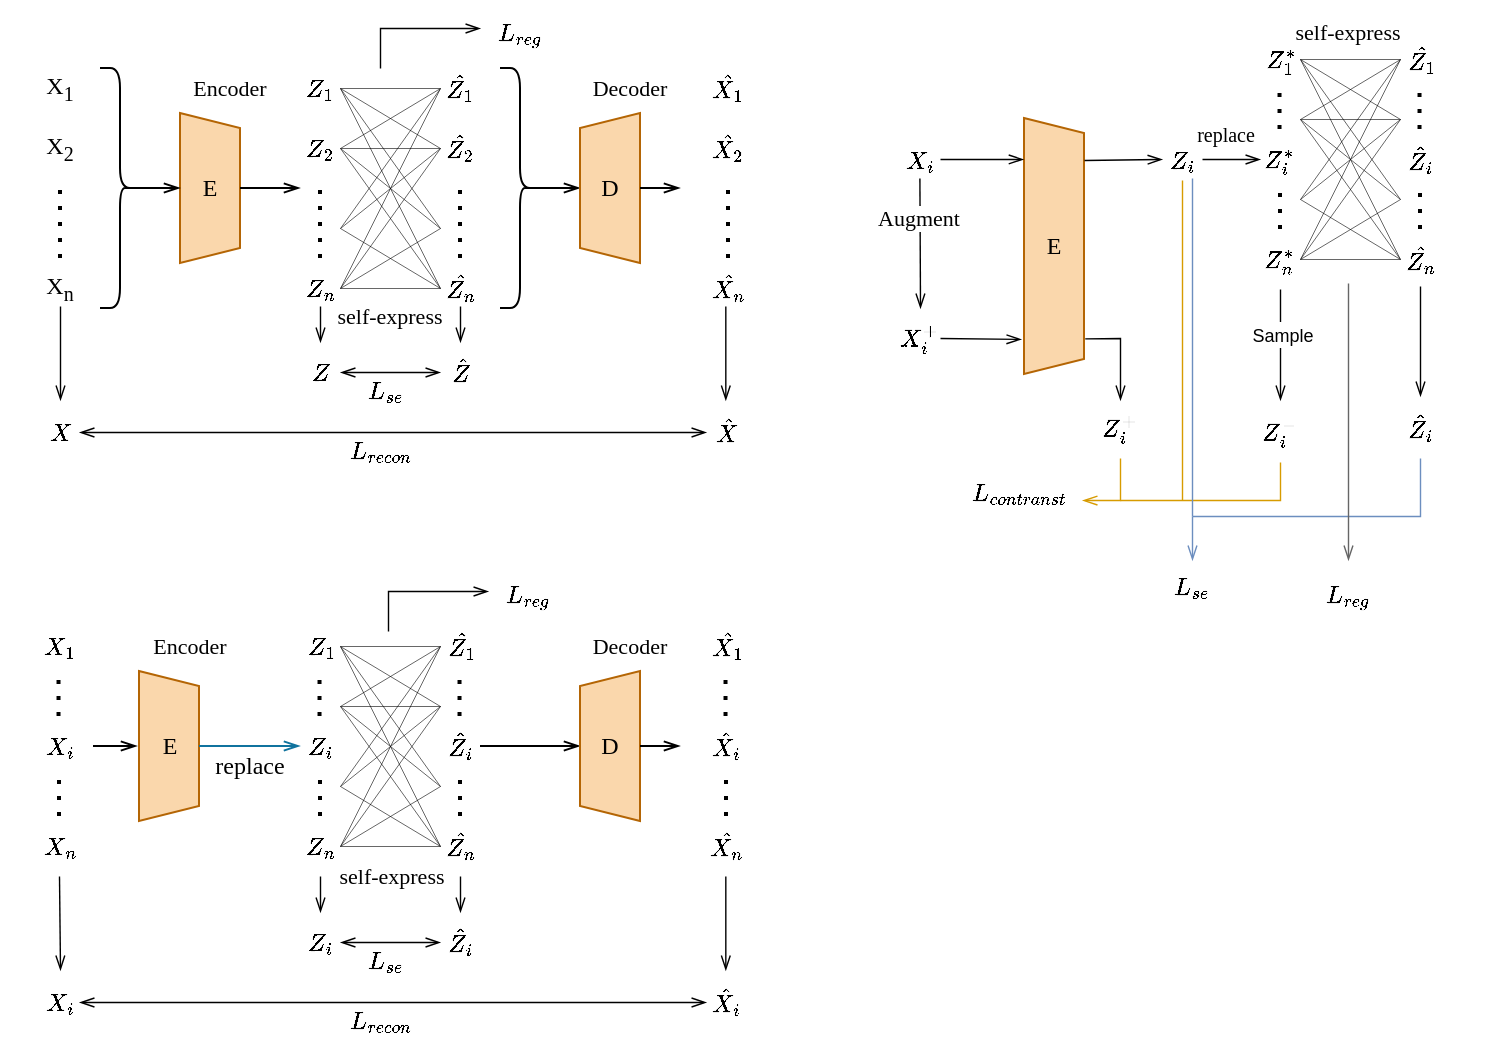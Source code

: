 <mxfile version="26.2.15">
  <diagram name="第 1 页" id="UdygwMZjY8NdEYgGrUYn">
    <mxGraphModel dx="597" dy="349" grid="1" gridSize="10" guides="1" tooltips="1" connect="1" arrows="1" fold="1" page="1" pageScale="1" pageWidth="827" pageHeight="1169" math="1" shadow="0">
      <root>
        <mxCell id="0" />
        <mxCell id="1" parent="0" />
        <mxCell id="rkHvVx3Ez6-ziAKOJTC2-20" value="E" style="shape=trapezoid;perimeter=trapezoidPerimeter;whiteSpace=wrap;html=1;fixedSize=1;direction=south;size=7.5;fillColor=#fad7ac;strokeColor=#b46504;fontFamily=Georgia;" vertex="1" parent="1">
          <mxGeometry x="120" y="86.5" width="30" height="75" as="geometry" />
        </mxCell>
        <mxCell id="rkHvVx3Ez6-ziAKOJTC2-22" value="" style="group;fontFamily=Georgia;" vertex="1" connectable="0" parent="1">
          <mxGeometry x="30" y="59" width="70" height="130" as="geometry" />
        </mxCell>
        <mxCell id="rkHvVx3Ez6-ziAKOJTC2-13" value="X&lt;sub&gt;1&lt;/sub&gt;" style="text;html=1;align=center;verticalAlign=middle;whiteSpace=wrap;rounded=0;fontFamily=Georgia;container=0;" vertex="1" parent="rkHvVx3Ez6-ziAKOJTC2-22">
          <mxGeometry width="60" height="30" as="geometry" />
        </mxCell>
        <mxCell id="rkHvVx3Ez6-ziAKOJTC2-14" value="X&lt;sub&gt;2&lt;/sub&gt;" style="text;html=1;align=center;verticalAlign=middle;whiteSpace=wrap;rounded=0;fontFamily=Georgia;container=0;" vertex="1" parent="rkHvVx3Ez6-ziAKOJTC2-22">
          <mxGeometry y="30" width="60" height="30" as="geometry" />
        </mxCell>
        <mxCell id="rkHvVx3Ez6-ziAKOJTC2-15" value="X&lt;sub&gt;n&lt;/sub&gt;" style="text;html=1;align=center;verticalAlign=middle;whiteSpace=wrap;rounded=0;fontFamily=Georgia;container=0;" vertex="1" parent="rkHvVx3Ez6-ziAKOJTC2-22">
          <mxGeometry y="100" width="60" height="30" as="geometry" />
        </mxCell>
        <mxCell id="rkHvVx3Ez6-ziAKOJTC2-16" value="" style="endArrow=none;dashed=1;html=1;dashPattern=1 3;strokeWidth=2;rounded=0;exitX=0.5;exitY=0;exitDx=0;exitDy=0;entryX=0.5;entryY=1;entryDx=0;entryDy=0;fontFamily=Georgia;" edge="1" parent="rkHvVx3Ez6-ziAKOJTC2-22" source="rkHvVx3Ez6-ziAKOJTC2-15" target="rkHvVx3Ez6-ziAKOJTC2-14">
          <mxGeometry width="50" height="50" relative="1" as="geometry">
            <mxPoint x="100" y="100" as="sourcePoint" />
            <mxPoint x="150" y="50" as="targetPoint" />
          </mxGeometry>
        </mxCell>
        <mxCell id="rkHvVx3Ez6-ziAKOJTC2-17" value="" style="shape=curlyBracket;whiteSpace=wrap;html=1;rounded=1;flipH=1;labelPosition=right;verticalLabelPosition=middle;align=left;verticalAlign=middle;container=0;fontFamily=Georgia;" vertex="1" parent="rkHvVx3Ez6-ziAKOJTC2-22">
          <mxGeometry x="50" y="5" width="20" height="120" as="geometry" />
        </mxCell>
        <mxCell id="rkHvVx3Ez6-ziAKOJTC2-23" value="" style="endArrow=openThin;html=1;rounded=0;strokeWidth=1;endFill=0;exitX=0.1;exitY=0.5;exitDx=0;exitDy=0;exitPerimeter=0;entryX=0.5;entryY=1;entryDx=0;entryDy=0;fontFamily=Georgia;" edge="1" parent="1" source="rkHvVx3Ez6-ziAKOJTC2-17" target="rkHvVx3Ez6-ziAKOJTC2-20">
          <mxGeometry width="50" height="50" relative="1" as="geometry">
            <mxPoint x="200" y="234" as="sourcePoint" />
            <mxPoint x="250" y="184" as="targetPoint" />
          </mxGeometry>
        </mxCell>
        <mxCell id="rkHvVx3Ez6-ziAKOJTC2-24" value="" style="endArrow=openThin;html=1;rounded=0;strokeWidth=1;endFill=0;exitX=0.5;exitY=0;exitDx=0;exitDy=0;fontFamily=Georgia;" edge="1" parent="1" source="rkHvVx3Ez6-ziAKOJTC2-20">
          <mxGeometry width="50" height="50" relative="1" as="geometry">
            <mxPoint x="161" y="134" as="sourcePoint" />
            <mxPoint x="180" y="124" as="targetPoint" />
          </mxGeometry>
        </mxCell>
        <mxCell id="rkHvVx3Ez6-ziAKOJTC2-58" value="" style="group;fontFamily=Georgia;" vertex="1" connectable="0" parent="1">
          <mxGeometry x="180" y="59" width="100" height="140" as="geometry" />
        </mxCell>
        <mxCell id="rkHvVx3Ez6-ziAKOJTC2-29" value="$$Z_1$$" style="text;html=1;align=center;verticalAlign=middle;whiteSpace=wrap;rounded=0;fontFamily=Georgia;container=0;" vertex="1" parent="rkHvVx3Ez6-ziAKOJTC2-58">
          <mxGeometry width="20" height="30" as="geometry" />
        </mxCell>
        <mxCell id="rkHvVx3Ez6-ziAKOJTC2-30" value="$$Z_2$$" style="text;html=1;align=center;verticalAlign=middle;whiteSpace=wrap;rounded=0;fontFamily=Georgia;container=0;" vertex="1" parent="rkHvVx3Ez6-ziAKOJTC2-58">
          <mxGeometry y="30" width="20" height="30" as="geometry" />
        </mxCell>
        <mxCell id="rkHvVx3Ez6-ziAKOJTC2-31" value="$$Z_{n}$$" style="text;html=1;align=center;verticalAlign=middle;whiteSpace=wrap;rounded=0;fontFamily=Georgia;container=0;" vertex="1" parent="rkHvVx3Ez6-ziAKOJTC2-58">
          <mxGeometry y="100" width="20" height="30" as="geometry" />
        </mxCell>
        <mxCell id="rkHvVx3Ez6-ziAKOJTC2-32" value="" style="endArrow=none;dashed=1;html=1;dashPattern=1 3;strokeWidth=2;rounded=0;exitX=0.5;exitY=0;exitDx=0;exitDy=0;entryX=0.5;entryY=1;entryDx=0;entryDy=0;fontFamily=Georgia;" edge="1" source="rkHvVx3Ez6-ziAKOJTC2-31" target="rkHvVx3Ez6-ziAKOJTC2-30" parent="rkHvVx3Ez6-ziAKOJTC2-58">
          <mxGeometry width="50" height="50" relative="1" as="geometry">
            <mxPoint x="80" y="100" as="sourcePoint" />
            <mxPoint x="130" y="50" as="targetPoint" />
          </mxGeometry>
        </mxCell>
        <mxCell id="rkHvVx3Ez6-ziAKOJTC2-33" value="$$\hat{Z_1}$$" style="text;html=1;align=center;verticalAlign=middle;whiteSpace=wrap;rounded=0;fontFamily=Georgia;container=0;" vertex="1" parent="rkHvVx3Ez6-ziAKOJTC2-58">
          <mxGeometry x="70" width="20" height="30" as="geometry" />
        </mxCell>
        <mxCell id="rkHvVx3Ez6-ziAKOJTC2-34" value="$$\hat{Z_2}$$" style="text;html=1;align=center;verticalAlign=middle;whiteSpace=wrap;rounded=0;fontFamily=Georgia;container=0;" vertex="1" parent="rkHvVx3Ez6-ziAKOJTC2-58">
          <mxGeometry x="70" y="30" width="20" height="30" as="geometry" />
        </mxCell>
        <mxCell id="rkHvVx3Ez6-ziAKOJTC2-35" value="$$\hat{Z_{n}}$$" style="text;html=1;align=center;verticalAlign=middle;whiteSpace=wrap;rounded=0;fontFamily=Georgia;container=0;" vertex="1" parent="rkHvVx3Ez6-ziAKOJTC2-58">
          <mxGeometry x="70" y="100" width="20" height="30" as="geometry" />
        </mxCell>
        <mxCell id="rkHvVx3Ez6-ziAKOJTC2-36" value="" style="endArrow=none;dashed=1;html=1;dashPattern=1 3;strokeWidth=2;rounded=0;exitX=0.5;exitY=0;exitDx=0;exitDy=0;entryX=0.5;entryY=1;entryDx=0;entryDy=0;fontFamily=Georgia;" edge="1" source="rkHvVx3Ez6-ziAKOJTC2-35" target="rkHvVx3Ez6-ziAKOJTC2-34" parent="rkHvVx3Ez6-ziAKOJTC2-58">
          <mxGeometry width="50" height="50" relative="1" as="geometry">
            <mxPoint x="150" y="100" as="sourcePoint" />
            <mxPoint x="200" y="50" as="targetPoint" />
          </mxGeometry>
        </mxCell>
        <mxCell id="rkHvVx3Ez6-ziAKOJTC2-39" value="" style="endArrow=none;html=1;rounded=0;strokeWidth=0.3;endFill=0;startFill=0;exitX=1;exitY=0.5;exitDx=0;exitDy=0;entryX=0;entryY=0.5;entryDx=0;entryDy=0;fontFamily=Georgia;" edge="1" parent="rkHvVx3Ez6-ziAKOJTC2-58" source="rkHvVx3Ez6-ziAKOJTC2-29" target="rkHvVx3Ez6-ziAKOJTC2-35">
          <mxGeometry width="50" height="50" relative="1" as="geometry">
            <mxPoint x="-170.0" y="185" as="sourcePoint" />
            <mxPoint x="-120.04" y="285" as="targetPoint" />
          </mxGeometry>
        </mxCell>
        <mxCell id="rkHvVx3Ez6-ziAKOJTC2-42" value="" style="endArrow=none;html=1;rounded=0;strokeWidth=0.3;endFill=0;startFill=0;exitX=1;exitY=0.5;exitDx=0;exitDy=0;entryX=0;entryY=0.5;entryDx=0;entryDy=0;fontFamily=Georgia;" edge="1" parent="rkHvVx3Ez6-ziAKOJTC2-58" source="rkHvVx3Ez6-ziAKOJTC2-30" target="rkHvVx3Ez6-ziAKOJTC2-35">
          <mxGeometry width="50" height="50" relative="1" as="geometry">
            <mxPoint x="30" y="25" as="sourcePoint" />
            <mxPoint x="80" y="125" as="targetPoint" />
          </mxGeometry>
        </mxCell>
        <mxCell id="rkHvVx3Ez6-ziAKOJTC2-43" value="" style="endArrow=none;html=1;rounded=0;strokeWidth=0.3;endFill=0;startFill=0;entryX=0;entryY=0.5;entryDx=0;entryDy=0;fontFamily=Georgia;" edge="1" parent="rkHvVx3Ez6-ziAKOJTC2-58" target="rkHvVx3Ez6-ziAKOJTC2-35">
          <mxGeometry width="50" height="50" relative="1" as="geometry">
            <mxPoint x="20" y="85" as="sourcePoint" />
            <mxPoint x="80" y="125" as="targetPoint" />
          </mxGeometry>
        </mxCell>
        <mxCell id="rkHvVx3Ez6-ziAKOJTC2-44" value="" style="endArrow=none;html=1;rounded=0;strokeWidth=0.3;endFill=0;startFill=0;entryX=0;entryY=0.5;entryDx=0;entryDy=0;exitX=1;exitY=0.5;exitDx=0;exitDy=0;fontFamily=Georgia;" edge="1" parent="rkHvVx3Ez6-ziAKOJTC2-58" source="rkHvVx3Ez6-ziAKOJTC2-31" target="rkHvVx3Ez6-ziAKOJTC2-35">
          <mxGeometry width="50" height="50" relative="1" as="geometry">
            <mxPoint x="30" y="95" as="sourcePoint" />
            <mxPoint x="80" y="125" as="targetPoint" />
          </mxGeometry>
        </mxCell>
        <mxCell id="rkHvVx3Ez6-ziAKOJTC2-45" value="" style="endArrow=none;html=1;rounded=0;strokeWidth=0.3;endFill=0;startFill=0;exitX=1;exitY=0.5;exitDx=0;exitDy=0;entryX=0;entryY=0.5;entryDx=0;entryDy=0;fontFamily=Georgia;" edge="1" parent="rkHvVx3Ez6-ziAKOJTC2-58" source="rkHvVx3Ez6-ziAKOJTC2-29" target="rkHvVx3Ez6-ziAKOJTC2-33">
          <mxGeometry width="50" height="50" relative="1" as="geometry">
            <mxPoint x="30" y="25" as="sourcePoint" />
            <mxPoint x="80" y="125" as="targetPoint" />
          </mxGeometry>
        </mxCell>
        <mxCell id="rkHvVx3Ez6-ziAKOJTC2-46" value="" style="endArrow=none;html=1;rounded=0;strokeWidth=0.3;endFill=0;startFill=0;exitX=1;exitY=0.5;exitDx=0;exitDy=0;entryX=0;entryY=0.5;entryDx=0;entryDy=0;fontFamily=Georgia;" edge="1" parent="rkHvVx3Ez6-ziAKOJTC2-58" source="rkHvVx3Ez6-ziAKOJTC2-30" target="rkHvVx3Ez6-ziAKOJTC2-33">
          <mxGeometry width="50" height="50" relative="1" as="geometry">
            <mxPoint x="30" y="25" as="sourcePoint" />
            <mxPoint x="80" y="25" as="targetPoint" />
          </mxGeometry>
        </mxCell>
        <mxCell id="rkHvVx3Ez6-ziAKOJTC2-47" value="" style="endArrow=none;html=1;rounded=0;strokeWidth=0.3;endFill=0;startFill=0;entryX=0;entryY=0.5;entryDx=0;entryDy=0;fontFamily=Georgia;" edge="1" parent="rkHvVx3Ez6-ziAKOJTC2-58" target="rkHvVx3Ez6-ziAKOJTC2-33">
          <mxGeometry width="50" height="50" relative="1" as="geometry">
            <mxPoint x="20" y="85" as="sourcePoint" />
            <mxPoint x="80" y="25" as="targetPoint" />
          </mxGeometry>
        </mxCell>
        <mxCell id="rkHvVx3Ez6-ziAKOJTC2-48" value="" style="endArrow=none;html=1;rounded=0;strokeWidth=0.3;endFill=0;startFill=0;entryX=0;entryY=0.5;entryDx=0;entryDy=0;exitX=1;exitY=0.5;exitDx=0;exitDy=0;fontFamily=Georgia;" edge="1" parent="rkHvVx3Ez6-ziAKOJTC2-58" source="rkHvVx3Ez6-ziAKOJTC2-31" target="rkHvVx3Ez6-ziAKOJTC2-33">
          <mxGeometry width="50" height="50" relative="1" as="geometry">
            <mxPoint x="30" y="95" as="sourcePoint" />
            <mxPoint x="80" y="25" as="targetPoint" />
          </mxGeometry>
        </mxCell>
        <mxCell id="rkHvVx3Ez6-ziAKOJTC2-49" value="" style="endArrow=none;html=1;rounded=0;strokeWidth=0.3;endFill=0;startFill=0;entryX=0;entryY=0.5;entryDx=0;entryDy=0;exitX=1;exitY=0.5;exitDx=0;exitDy=0;fontFamily=Georgia;" edge="1" parent="rkHvVx3Ez6-ziAKOJTC2-58" source="rkHvVx3Ez6-ziAKOJTC2-30" target="rkHvVx3Ez6-ziAKOJTC2-34">
          <mxGeometry width="50" height="50" relative="1" as="geometry">
            <mxPoint x="30" y="125" as="sourcePoint" />
            <mxPoint x="80" y="25" as="targetPoint" />
          </mxGeometry>
        </mxCell>
        <mxCell id="rkHvVx3Ez6-ziAKOJTC2-50" value="" style="endArrow=none;html=1;rounded=0;strokeWidth=0.3;endFill=0;startFill=0;exitX=1;exitY=0.5;exitDx=0;exitDy=0;fontFamily=Georgia;" edge="1" parent="rkHvVx3Ez6-ziAKOJTC2-58" source="rkHvVx3Ez6-ziAKOJTC2-30">
          <mxGeometry width="50" height="50" relative="1" as="geometry">
            <mxPoint x="30" y="125" as="sourcePoint" />
            <mxPoint x="70" y="85" as="targetPoint" />
          </mxGeometry>
        </mxCell>
        <mxCell id="rkHvVx3Ez6-ziAKOJTC2-51" value="" style="endArrow=none;html=1;rounded=0;strokeWidth=0.3;endFill=0;startFill=0;exitX=1;exitY=0.5;exitDx=0;exitDy=0;entryX=0;entryY=0.5;entryDx=0;entryDy=0;fontFamily=Georgia;" edge="1" parent="rkHvVx3Ez6-ziAKOJTC2-58" source="rkHvVx3Ez6-ziAKOJTC2-31" target="rkHvVx3Ez6-ziAKOJTC2-34">
          <mxGeometry width="50" height="50" relative="1" as="geometry">
            <mxPoint x="10" y="165" as="sourcePoint" />
            <mxPoint x="70" y="145" as="targetPoint" />
          </mxGeometry>
        </mxCell>
        <mxCell id="rkHvVx3Ez6-ziAKOJTC2-52" value="" style="endArrow=none;html=1;rounded=0;strokeWidth=0.3;endFill=0;startFill=0;exitX=1;exitY=0.5;exitDx=0;exitDy=0;fontFamily=Georgia;" edge="1" parent="rkHvVx3Ez6-ziAKOJTC2-58" source="rkHvVx3Ez6-ziAKOJTC2-31">
          <mxGeometry width="50" height="50" relative="1" as="geometry">
            <mxPoint x="30" y="125" as="sourcePoint" />
            <mxPoint x="70" y="85" as="targetPoint" />
          </mxGeometry>
        </mxCell>
        <mxCell id="rkHvVx3Ez6-ziAKOJTC2-53" value="" style="endArrow=none;html=1;rounded=0;strokeWidth=0.3;endFill=0;startFill=0;entryX=0;entryY=0.5;entryDx=0;entryDy=0;exitX=1;exitY=0.5;exitDx=0;exitDy=0;fontFamily=Georgia;" edge="1" parent="rkHvVx3Ez6-ziAKOJTC2-58" source="rkHvVx3Ez6-ziAKOJTC2-29" target="rkHvVx3Ez6-ziAKOJTC2-34">
          <mxGeometry width="50" height="50" relative="1" as="geometry">
            <mxPoint x="30" y="125" as="sourcePoint" />
            <mxPoint x="80" y="125" as="targetPoint" />
          </mxGeometry>
        </mxCell>
        <mxCell id="rkHvVx3Ez6-ziAKOJTC2-54" value="" style="endArrow=none;html=1;rounded=0;strokeWidth=0.3;endFill=0;startFill=0;entryX=0;entryY=0.5;entryDx=0;entryDy=0;fontFamily=Georgia;" edge="1" parent="rkHvVx3Ez6-ziAKOJTC2-58" target="rkHvVx3Ez6-ziAKOJTC2-34">
          <mxGeometry width="50" height="50" relative="1" as="geometry">
            <mxPoint x="20" y="85" as="sourcePoint" />
            <mxPoint x="80" y="125" as="targetPoint" />
          </mxGeometry>
        </mxCell>
        <mxCell id="rkHvVx3Ez6-ziAKOJTC2-55" value="" style="endArrow=none;html=1;rounded=0;strokeWidth=0.3;endFill=0;startFill=0;exitX=1;exitY=0.5;exitDx=0;exitDy=0;fontFamily=Georgia;" edge="1" parent="rkHvVx3Ez6-ziAKOJTC2-58" source="rkHvVx3Ez6-ziAKOJTC2-29">
          <mxGeometry width="50" height="50" relative="1" as="geometry">
            <mxPoint x="30" y="125" as="sourcePoint" />
            <mxPoint x="70" y="85" as="targetPoint" />
          </mxGeometry>
        </mxCell>
        <mxCell id="rkHvVx3Ez6-ziAKOJTC2-192" value="&lt;span style=&quot;font-size: 11px;&quot;&gt;&lt;font&gt;self-express&lt;/font&gt;&lt;/span&gt;" style="text;html=1;align=center;verticalAlign=middle;whiteSpace=wrap;rounded=0;fontFamily=Georgia;" vertex="1" parent="rkHvVx3Ez6-ziAKOJTC2-58">
          <mxGeometry x="5" y="121" width="80" height="15" as="geometry" />
        </mxCell>
        <mxCell id="rkHvVx3Ez6-ziAKOJTC2-59" value="" style="shape=curlyBracket;whiteSpace=wrap;html=1;rounded=1;flipH=1;labelPosition=right;verticalLabelPosition=middle;align=left;verticalAlign=middle;container=0;fontFamily=Georgia;" vertex="1" parent="1">
          <mxGeometry x="280" y="64" width="20" height="120" as="geometry" />
        </mxCell>
        <mxCell id="rkHvVx3Ez6-ziAKOJTC2-60" value="" style="endArrow=openThin;html=1;rounded=0;strokeWidth=1;endFill=0;exitX=0.1;exitY=0.5;exitDx=0;exitDy=0;exitPerimeter=0;entryX=0.5;entryY=1;entryDx=0;entryDy=0;fontFamily=Georgia;" edge="1" source="rkHvVx3Ez6-ziAKOJTC2-59" parent="1">
          <mxGeometry width="50" height="50" relative="1" as="geometry">
            <mxPoint x="400" y="234" as="sourcePoint" />
            <mxPoint x="320" y="124" as="targetPoint" />
          </mxGeometry>
        </mxCell>
        <mxCell id="rkHvVx3Ez6-ziAKOJTC2-61" value="D" style="shape=trapezoid;perimeter=trapezoidPerimeter;whiteSpace=wrap;html=1;fixedSize=1;direction=north;size=7.5;fillColor=#fad7ac;strokeColor=#b46504;fontFamily=Georgia;" vertex="1" parent="1">
          <mxGeometry x="320" y="86.5" width="30" height="75" as="geometry" />
        </mxCell>
        <mxCell id="rkHvVx3Ez6-ziAKOJTC2-62" value="" style="endArrow=openThin;html=1;rounded=0;strokeWidth=1;endFill=0;exitX=0.5;exitY=1;exitDx=0;exitDy=0;fontFamily=Georgia;" edge="1" parent="1" source="rkHvVx3Ez6-ziAKOJTC2-61">
          <mxGeometry width="50" height="50" relative="1" as="geometry">
            <mxPoint x="308" y="134" as="sourcePoint" />
            <mxPoint x="370" y="124" as="targetPoint" />
          </mxGeometry>
        </mxCell>
        <mxCell id="rkHvVx3Ez6-ziAKOJTC2-63" value="$$\hat{X_1}$$" style="text;html=1;align=center;verticalAlign=middle;whiteSpace=wrap;rounded=0;fontFamily=Georgia;container=0;" vertex="1" parent="1">
          <mxGeometry x="364" y="59" width="60" height="30" as="geometry" />
        </mxCell>
        <mxCell id="rkHvVx3Ez6-ziAKOJTC2-64" value="$$\hat{X_2}$$" style="text;html=1;align=center;verticalAlign=middle;whiteSpace=wrap;rounded=0;fontFamily=Georgia;container=0;" vertex="1" parent="1">
          <mxGeometry x="364" y="89" width="60" height="30" as="geometry" />
        </mxCell>
        <mxCell id="rkHvVx3Ez6-ziAKOJTC2-65" value="$$\hat{X_n}$$" style="text;html=1;align=center;verticalAlign=middle;whiteSpace=wrap;rounded=0;fontFamily=Georgia;container=0;" vertex="1" parent="1">
          <mxGeometry x="364" y="159" width="60" height="30" as="geometry" />
        </mxCell>
        <mxCell id="rkHvVx3Ez6-ziAKOJTC2-66" value="" style="endArrow=none;dashed=1;html=1;dashPattern=1 3;strokeWidth=2;rounded=0;exitX=0.5;exitY=0;exitDx=0;exitDy=0;entryX=0.5;entryY=1;entryDx=0;entryDy=0;fontFamily=Georgia;" edge="1" source="rkHvVx3Ez6-ziAKOJTC2-65" target="rkHvVx3Ez6-ziAKOJTC2-64" parent="1">
          <mxGeometry width="50" height="50" relative="1" as="geometry">
            <mxPoint x="464" y="159" as="sourcePoint" />
            <mxPoint x="514" y="109" as="targetPoint" />
          </mxGeometry>
        </mxCell>
        <mxCell id="rkHvVx3Ez6-ziAKOJTC2-71" value="&lt;font style=&quot;font-size: 11px;&quot;&gt;Encoder&lt;/font&gt;" style="text;html=1;align=center;verticalAlign=middle;whiteSpace=wrap;rounded=0;fontFamily=Georgia;" vertex="1" parent="1">
          <mxGeometry x="120" y="66.5" width="50" height="15" as="geometry" />
        </mxCell>
        <mxCell id="rkHvVx3Ez6-ziAKOJTC2-72" value="&lt;font style=&quot;font-size: 11px;&quot;&gt;Decoder&lt;/font&gt;" style="text;html=1;align=center;verticalAlign=middle;whiteSpace=wrap;rounded=0;fontFamily=Georgia;" vertex="1" parent="1">
          <mxGeometry x="320" y="66.5" width="50" height="15" as="geometry" />
        </mxCell>
        <mxCell id="rkHvVx3Ez6-ziAKOJTC2-74" value="E" style="shape=trapezoid;perimeter=trapezoidPerimeter;whiteSpace=wrap;html=1;fixedSize=1;direction=south;size=7.5;fillColor=#fad7ac;strokeColor=#b46504;fontFamily=Georgia;" vertex="1" parent="1">
          <mxGeometry x="99.5" y="365.5" width="30" height="75" as="geometry" />
        </mxCell>
        <mxCell id="rkHvVx3Ez6-ziAKOJTC2-81" value="" style="endArrow=openThin;html=1;rounded=0;strokeWidth=1;endFill=0;exitX=0.1;exitY=0.5;exitDx=0;exitDy=0;exitPerimeter=0;entryX=0.5;entryY=1;entryDx=0;entryDy=0;fontFamily=Georgia;" edge="1" parent="1">
          <mxGeometry width="50" height="50" relative="1" as="geometry">
            <mxPoint x="76.5" y="403" as="sourcePoint" />
            <mxPoint x="98.5" y="403" as="targetPoint" />
          </mxGeometry>
        </mxCell>
        <mxCell id="rkHvVx3Ez6-ziAKOJTC2-82" value="" style="endArrow=openThin;html=1;rounded=0;strokeWidth=1;endFill=0;exitX=0.5;exitY=0;exitDx=0;exitDy=0;entryX=0;entryY=0.5;entryDx=0;entryDy=0;fillColor=#b1ddf0;strokeColor=#10739e;fontFamily=Georgia;" edge="1" source="rkHvVx3Ez6-ziAKOJTC2-74" parent="1" target="rkHvVx3Ez6-ziAKOJTC2-128">
          <mxGeometry width="50" height="50" relative="1" as="geometry">
            <mxPoint x="140.5" y="413" as="sourcePoint" />
            <mxPoint x="159.5" y="403" as="targetPoint" />
          </mxGeometry>
        </mxCell>
        <mxCell id="rkHvVx3Ez6-ziAKOJTC2-83" value="" style="group;fontFamily=Georgia;" vertex="1" connectable="0" parent="1">
          <mxGeometry x="180" y="338" width="100" height="130" as="geometry" />
        </mxCell>
        <mxCell id="rkHvVx3Ez6-ziAKOJTC2-92" value="" style="endArrow=none;html=1;rounded=0;strokeWidth=0.3;endFill=0;startFill=0;exitX=1;exitY=0.5;exitDx=0;exitDy=0;entryX=0;entryY=0.5;entryDx=0;entryDy=0;fontFamily=Georgia;" edge="1" parent="rkHvVx3Ez6-ziAKOJTC2-83">
          <mxGeometry width="50" height="50" relative="1" as="geometry">
            <mxPoint x="20" y="15" as="sourcePoint" />
            <mxPoint x="70" y="115" as="targetPoint" />
          </mxGeometry>
        </mxCell>
        <mxCell id="rkHvVx3Ez6-ziAKOJTC2-93" value="" style="endArrow=none;html=1;rounded=0;strokeWidth=0.3;endFill=0;startFill=0;exitX=1;exitY=0.5;exitDx=0;exitDy=0;entryX=0;entryY=0.5;entryDx=0;entryDy=0;fontFamily=Georgia;" edge="1" parent="rkHvVx3Ez6-ziAKOJTC2-83">
          <mxGeometry width="50" height="50" relative="1" as="geometry">
            <mxPoint x="20" y="45" as="sourcePoint" />
            <mxPoint x="70" y="115" as="targetPoint" />
          </mxGeometry>
        </mxCell>
        <mxCell id="rkHvVx3Ez6-ziAKOJTC2-94" value="" style="endArrow=none;html=1;rounded=0;strokeWidth=0.3;endFill=0;startFill=0;entryX=0;entryY=0.5;entryDx=0;entryDy=0;fontFamily=Georgia;" edge="1" parent="rkHvVx3Ez6-ziAKOJTC2-83">
          <mxGeometry width="50" height="50" relative="1" as="geometry">
            <mxPoint x="20" y="85" as="sourcePoint" />
            <mxPoint x="70" y="115" as="targetPoint" />
          </mxGeometry>
        </mxCell>
        <mxCell id="rkHvVx3Ez6-ziAKOJTC2-95" value="" style="endArrow=none;html=1;rounded=0;strokeWidth=0.3;endFill=0;startFill=0;entryX=0;entryY=0.5;entryDx=0;entryDy=0;exitX=1;exitY=0.5;exitDx=0;exitDy=0;fontFamily=Georgia;" edge="1" parent="rkHvVx3Ez6-ziAKOJTC2-83">
          <mxGeometry width="50" height="50" relative="1" as="geometry">
            <mxPoint x="20" y="115" as="sourcePoint" />
            <mxPoint x="70" y="115" as="targetPoint" />
          </mxGeometry>
        </mxCell>
        <mxCell id="rkHvVx3Ez6-ziAKOJTC2-96" value="" style="endArrow=none;html=1;rounded=0;strokeWidth=0.3;endFill=0;startFill=0;exitX=1;exitY=0.5;exitDx=0;exitDy=0;entryX=0;entryY=0.5;entryDx=0;entryDy=0;fontFamily=Georgia;" edge="1" parent="rkHvVx3Ez6-ziAKOJTC2-83">
          <mxGeometry width="50" height="50" relative="1" as="geometry">
            <mxPoint x="20" y="15" as="sourcePoint" />
            <mxPoint x="70" y="15" as="targetPoint" />
          </mxGeometry>
        </mxCell>
        <mxCell id="rkHvVx3Ez6-ziAKOJTC2-97" value="" style="endArrow=none;html=1;rounded=0;strokeWidth=0.3;endFill=0;startFill=0;exitX=1;exitY=0.5;exitDx=0;exitDy=0;entryX=0;entryY=0.5;entryDx=0;entryDy=0;fontFamily=Georgia;" edge="1" parent="rkHvVx3Ez6-ziAKOJTC2-83">
          <mxGeometry width="50" height="50" relative="1" as="geometry">
            <mxPoint x="20" y="45" as="sourcePoint" />
            <mxPoint x="70" y="15" as="targetPoint" />
          </mxGeometry>
        </mxCell>
        <mxCell id="rkHvVx3Ez6-ziAKOJTC2-98" value="" style="endArrow=none;html=1;rounded=0;strokeWidth=0.3;endFill=0;startFill=0;entryX=0;entryY=0.5;entryDx=0;entryDy=0;fontFamily=Georgia;" edge="1" parent="rkHvVx3Ez6-ziAKOJTC2-83">
          <mxGeometry width="50" height="50" relative="1" as="geometry">
            <mxPoint x="20" y="85" as="sourcePoint" />
            <mxPoint x="70" y="15" as="targetPoint" />
          </mxGeometry>
        </mxCell>
        <mxCell id="rkHvVx3Ez6-ziAKOJTC2-99" value="" style="endArrow=none;html=1;rounded=0;strokeWidth=0.3;endFill=0;startFill=0;entryX=0;entryY=0.5;entryDx=0;entryDy=0;exitX=1;exitY=0.5;exitDx=0;exitDy=0;fontFamily=Georgia;" edge="1" parent="rkHvVx3Ez6-ziAKOJTC2-83">
          <mxGeometry width="50" height="50" relative="1" as="geometry">
            <mxPoint x="20" y="115" as="sourcePoint" />
            <mxPoint x="70" y="15" as="targetPoint" />
          </mxGeometry>
        </mxCell>
        <mxCell id="rkHvVx3Ez6-ziAKOJTC2-100" value="" style="endArrow=none;html=1;rounded=0;strokeWidth=0.3;endFill=0;startFill=0;entryX=0;entryY=0.5;entryDx=0;entryDy=0;exitX=1;exitY=0.5;exitDx=0;exitDy=0;fontFamily=Georgia;" edge="1" parent="rkHvVx3Ez6-ziAKOJTC2-83">
          <mxGeometry width="50" height="50" relative="1" as="geometry">
            <mxPoint x="20" y="45" as="sourcePoint" />
            <mxPoint x="70" y="45" as="targetPoint" />
          </mxGeometry>
        </mxCell>
        <mxCell id="rkHvVx3Ez6-ziAKOJTC2-101" value="" style="endArrow=none;html=1;rounded=0;strokeWidth=0.3;endFill=0;startFill=0;exitX=1;exitY=0.5;exitDx=0;exitDy=0;fontFamily=Georgia;" edge="1" parent="rkHvVx3Ez6-ziAKOJTC2-83">
          <mxGeometry width="50" height="50" relative="1" as="geometry">
            <mxPoint x="20" y="45" as="sourcePoint" />
            <mxPoint x="70" y="85" as="targetPoint" />
          </mxGeometry>
        </mxCell>
        <mxCell id="rkHvVx3Ez6-ziAKOJTC2-102" value="" style="endArrow=none;html=1;rounded=0;strokeWidth=0.3;endFill=0;startFill=0;exitX=1;exitY=0.5;exitDx=0;exitDy=0;entryX=0;entryY=0.5;entryDx=0;entryDy=0;fontFamily=Georgia;" edge="1" parent="rkHvVx3Ez6-ziAKOJTC2-83">
          <mxGeometry width="50" height="50" relative="1" as="geometry">
            <mxPoint x="20" y="115" as="sourcePoint" />
            <mxPoint x="70" y="45" as="targetPoint" />
          </mxGeometry>
        </mxCell>
        <mxCell id="rkHvVx3Ez6-ziAKOJTC2-103" value="" style="endArrow=none;html=1;rounded=0;strokeWidth=0.3;endFill=0;startFill=0;exitX=1;exitY=0.5;exitDx=0;exitDy=0;fontFamily=Georgia;" edge="1" parent="rkHvVx3Ez6-ziAKOJTC2-83">
          <mxGeometry width="50" height="50" relative="1" as="geometry">
            <mxPoint x="20" y="115" as="sourcePoint" />
            <mxPoint x="70" y="85" as="targetPoint" />
          </mxGeometry>
        </mxCell>
        <mxCell id="rkHvVx3Ez6-ziAKOJTC2-104" value="" style="endArrow=none;html=1;rounded=0;strokeWidth=0.3;endFill=0;startFill=0;entryX=0;entryY=0.5;entryDx=0;entryDy=0;exitX=1;exitY=0.5;exitDx=0;exitDy=0;fontFamily=Georgia;" edge="1" parent="rkHvVx3Ez6-ziAKOJTC2-83">
          <mxGeometry width="50" height="50" relative="1" as="geometry">
            <mxPoint x="20" y="15" as="sourcePoint" />
            <mxPoint x="70" y="45" as="targetPoint" />
          </mxGeometry>
        </mxCell>
        <mxCell id="rkHvVx3Ez6-ziAKOJTC2-105" value="" style="endArrow=none;html=1;rounded=0;strokeWidth=0.3;endFill=0;startFill=0;entryX=0;entryY=0.5;entryDx=0;entryDy=0;fontFamily=Georgia;" edge="1" parent="rkHvVx3Ez6-ziAKOJTC2-83">
          <mxGeometry width="50" height="50" relative="1" as="geometry">
            <mxPoint x="20" y="85" as="sourcePoint" />
            <mxPoint x="70" y="45" as="targetPoint" />
          </mxGeometry>
        </mxCell>
        <mxCell id="rkHvVx3Ez6-ziAKOJTC2-106" value="" style="endArrow=none;html=1;rounded=0;strokeWidth=0.3;endFill=0;startFill=0;exitX=1;exitY=0.5;exitDx=0;exitDy=0;fontFamily=Georgia;" edge="1" parent="rkHvVx3Ez6-ziAKOJTC2-83">
          <mxGeometry width="50" height="50" relative="1" as="geometry">
            <mxPoint x="20" y="15" as="sourcePoint" />
            <mxPoint x="70" y="85" as="targetPoint" />
          </mxGeometry>
        </mxCell>
        <mxCell id="rkHvVx3Ez6-ziAKOJTC2-125" value="$$Z_1$$" style="text;html=1;align=center;verticalAlign=middle;whiteSpace=wrap;rounded=0;fontFamily=Georgia;container=0;" vertex="1" parent="rkHvVx3Ez6-ziAKOJTC2-83">
          <mxGeometry x="3.75" width="12.5" height="30" as="geometry" />
        </mxCell>
        <mxCell id="rkHvVx3Ez6-ziAKOJTC2-126" value="$$Z_n$$" style="text;html=1;align=center;verticalAlign=middle;whiteSpace=wrap;rounded=0;fontFamily=Georgia;container=0;" vertex="1" parent="rkHvVx3Ez6-ziAKOJTC2-83">
          <mxGeometry y="100" width="20" height="30" as="geometry" />
        </mxCell>
        <mxCell id="rkHvVx3Ez6-ziAKOJTC2-127" value="" style="endArrow=none;dashed=1;html=1;dashPattern=1 3;strokeWidth=2;rounded=0;exitX=0.5;exitY=0;exitDx=0;exitDy=0;fontFamily=Georgia;" edge="1" source="rkHvVx3Ez6-ziAKOJTC2-126" parent="rkHvVx3Ez6-ziAKOJTC2-83">
          <mxGeometry width="50" height="50" relative="1" as="geometry">
            <mxPoint x="80" y="100" as="sourcePoint" />
            <mxPoint x="10" y="80" as="targetPoint" />
          </mxGeometry>
        </mxCell>
        <mxCell id="rkHvVx3Ez6-ziAKOJTC2-128" value="$$Z_i$$" style="text;html=1;align=center;verticalAlign=middle;whiteSpace=wrap;rounded=0;fontFamily=Georgia;container=0;" vertex="1" parent="rkHvVx3Ez6-ziAKOJTC2-83">
          <mxGeometry y="50" width="20" height="30" as="geometry" />
        </mxCell>
        <mxCell id="rkHvVx3Ez6-ziAKOJTC2-129" value="" style="endArrow=none;dashed=1;html=1;dashPattern=1 3;strokeWidth=2;rounded=0;exitX=0.5;exitY=0;exitDx=0;exitDy=0;fontFamily=Georgia;" edge="1" parent="rkHvVx3Ez6-ziAKOJTC2-83">
          <mxGeometry width="50" height="50" relative="1" as="geometry">
            <mxPoint x="9.76" y="50" as="sourcePoint" />
            <mxPoint x="9.76" y="30" as="targetPoint" />
          </mxGeometry>
        </mxCell>
        <mxCell id="rkHvVx3Ez6-ziAKOJTC2-132" value="$$\hat{Z_1}$$" style="text;html=1;align=center;verticalAlign=middle;whiteSpace=wrap;rounded=0;fontFamily=Georgia;container=0;" vertex="1" parent="rkHvVx3Ez6-ziAKOJTC2-83">
          <mxGeometry x="73.75" width="12.5" height="30" as="geometry" />
        </mxCell>
        <mxCell id="rkHvVx3Ez6-ziAKOJTC2-133" value="$$\hat{Z_n}$$" style="text;html=1;align=center;verticalAlign=middle;whiteSpace=wrap;rounded=0;fontFamily=Georgia;container=0;" vertex="1" parent="rkHvVx3Ez6-ziAKOJTC2-83">
          <mxGeometry x="70" y="100" width="20" height="30" as="geometry" />
        </mxCell>
        <mxCell id="rkHvVx3Ez6-ziAKOJTC2-134" value="" style="endArrow=none;dashed=1;html=1;dashPattern=1 3;strokeWidth=2;rounded=0;exitX=0.5;exitY=0;exitDx=0;exitDy=0;fontFamily=Georgia;" edge="1" source="rkHvVx3Ez6-ziAKOJTC2-133" parent="rkHvVx3Ez6-ziAKOJTC2-83">
          <mxGeometry width="50" height="50" relative="1" as="geometry">
            <mxPoint x="150" y="100" as="sourcePoint" />
            <mxPoint x="80" y="80" as="targetPoint" />
          </mxGeometry>
        </mxCell>
        <mxCell id="rkHvVx3Ez6-ziAKOJTC2-135" value="$$\hat{Z_i}$$" style="text;html=1;align=center;verticalAlign=middle;whiteSpace=wrap;rounded=0;fontFamily=Georgia;container=0;" vertex="1" parent="rkHvVx3Ez6-ziAKOJTC2-83">
          <mxGeometry x="70" y="50" width="20" height="30" as="geometry" />
        </mxCell>
        <mxCell id="rkHvVx3Ez6-ziAKOJTC2-136" value="" style="endArrow=none;dashed=1;html=1;dashPattern=1 3;strokeWidth=2;rounded=0;exitX=0.5;exitY=0;exitDx=0;exitDy=0;fontFamily=Georgia;" edge="1" parent="rkHvVx3Ez6-ziAKOJTC2-83">
          <mxGeometry width="50" height="50" relative="1" as="geometry">
            <mxPoint x="79.76" y="50" as="sourcePoint" />
            <mxPoint x="79.76" y="30" as="targetPoint" />
          </mxGeometry>
        </mxCell>
        <mxCell id="rkHvVx3Ez6-ziAKOJTC2-108" value="" style="endArrow=openThin;html=1;rounded=0;strokeWidth=1;endFill=0;exitX=1;exitY=0.5;exitDx=0;exitDy=0;entryX=0.5;entryY=1;entryDx=0;entryDy=0;fontFamily=Georgia;" edge="1" source="rkHvVx3Ez6-ziAKOJTC2-135" parent="1">
          <mxGeometry width="50" height="50" relative="1" as="geometry">
            <mxPoint x="298.0" y="403" as="sourcePoint" />
            <mxPoint x="320" y="403" as="targetPoint" />
          </mxGeometry>
        </mxCell>
        <mxCell id="rkHvVx3Ez6-ziAKOJTC2-109" value="D" style="shape=trapezoid;perimeter=trapezoidPerimeter;whiteSpace=wrap;html=1;fixedSize=1;direction=north;size=7.5;fillColor=#fad7ac;strokeColor=#b46504;fontFamily=Georgia;" vertex="1" parent="1">
          <mxGeometry x="320" y="365.5" width="30" height="75" as="geometry" />
        </mxCell>
        <mxCell id="rkHvVx3Ez6-ziAKOJTC2-110" value="" style="endArrow=openThin;html=1;rounded=0;strokeWidth=1;endFill=0;exitX=0.5;exitY=1;exitDx=0;exitDy=0;fontFamily=Georgia;" edge="1" source="rkHvVx3Ez6-ziAKOJTC2-109" parent="1">
          <mxGeometry width="50" height="50" relative="1" as="geometry">
            <mxPoint x="308" y="413" as="sourcePoint" />
            <mxPoint x="370" y="403" as="targetPoint" />
          </mxGeometry>
        </mxCell>
        <mxCell id="rkHvVx3Ez6-ziAKOJTC2-115" value="&lt;font style=&quot;font-size: 11px;&quot;&gt;Encoder&lt;/font&gt;" style="text;html=1;align=center;verticalAlign=middle;whiteSpace=wrap;rounded=0;fontFamily=Georgia;" vertex="1" parent="1">
          <mxGeometry x="99.5" y="345.5" width="50" height="15" as="geometry" />
        </mxCell>
        <mxCell id="rkHvVx3Ez6-ziAKOJTC2-116" value="&lt;font style=&quot;font-size: 11px;&quot;&gt;Decoder&lt;/font&gt;" style="text;html=1;align=center;verticalAlign=middle;whiteSpace=wrap;rounded=0;fontFamily=Georgia;" vertex="1" parent="1">
          <mxGeometry x="320" y="345.5" width="50" height="15" as="geometry" />
        </mxCell>
        <mxCell id="rkHvVx3Ez6-ziAKOJTC2-118" value="$$X_1$$" style="text;html=1;align=center;verticalAlign=middle;whiteSpace=wrap;rounded=0;fontFamily=Georgia;container=0;" vertex="1" parent="1">
          <mxGeometry x="53.25" y="338" width="12.5" height="30" as="geometry" />
        </mxCell>
        <mxCell id="rkHvVx3Ez6-ziAKOJTC2-120" value="$$X_n$$" style="text;html=1;align=center;verticalAlign=middle;whiteSpace=wrap;rounded=0;fontFamily=Georgia;container=0;" vertex="1" parent="1">
          <mxGeometry x="49.5" y="438" width="20" height="30" as="geometry" />
        </mxCell>
        <mxCell id="rkHvVx3Ez6-ziAKOJTC2-121" value="" style="endArrow=none;dashed=1;html=1;dashPattern=1 3;strokeWidth=2;rounded=0;exitX=0.5;exitY=0;exitDx=0;exitDy=0;fontFamily=Georgia;" edge="1" source="rkHvVx3Ez6-ziAKOJTC2-120" parent="1">
          <mxGeometry width="50" height="50" relative="1" as="geometry">
            <mxPoint x="129.5" y="438" as="sourcePoint" />
            <mxPoint x="59.5" y="418" as="targetPoint" />
          </mxGeometry>
        </mxCell>
        <mxCell id="rkHvVx3Ez6-ziAKOJTC2-122" value="$$X_i$$" style="text;html=1;align=center;verticalAlign=middle;whiteSpace=wrap;rounded=0;fontFamily=Georgia;container=0;" vertex="1" parent="1">
          <mxGeometry x="49.5" y="388" width="20" height="30" as="geometry" />
        </mxCell>
        <mxCell id="rkHvVx3Ez6-ziAKOJTC2-123" value="" style="endArrow=none;dashed=1;html=1;dashPattern=1 3;strokeWidth=2;rounded=0;exitX=0.5;exitY=0;exitDx=0;exitDy=0;fontFamily=Georgia;" edge="1" parent="1">
          <mxGeometry width="50" height="50" relative="1" as="geometry">
            <mxPoint x="59.26" y="388" as="sourcePoint" />
            <mxPoint x="59.26" y="368" as="targetPoint" />
          </mxGeometry>
        </mxCell>
        <mxCell id="rkHvVx3Ez6-ziAKOJTC2-131" value="replace" style="text;html=1;align=center;verticalAlign=middle;whiteSpace=wrap;rounded=0;fontFamily=Georgia;" vertex="1" parent="1">
          <mxGeometry x="120" y="398" width="70" height="30" as="geometry" />
        </mxCell>
        <mxCell id="rkHvVx3Ez6-ziAKOJTC2-144" value="$$\hat{X_1}$$" style="text;html=1;align=center;verticalAlign=middle;whiteSpace=wrap;rounded=0;fontFamily=Georgia;container=0;" vertex="1" parent="1">
          <mxGeometry x="386.75" y="338" width="12.5" height="30" as="geometry" />
        </mxCell>
        <mxCell id="rkHvVx3Ez6-ziAKOJTC2-145" value="$$\hat{X_n}$$" style="text;html=1;align=center;verticalAlign=middle;whiteSpace=wrap;rounded=0;fontFamily=Georgia;container=0;" vertex="1" parent="1">
          <mxGeometry x="383" y="438" width="20" height="30" as="geometry" />
        </mxCell>
        <mxCell id="rkHvVx3Ez6-ziAKOJTC2-146" value="" style="endArrow=none;dashed=1;html=1;dashPattern=1 3;strokeWidth=2;rounded=0;exitX=0.5;exitY=0;exitDx=0;exitDy=0;fontFamily=Georgia;" edge="1" source="rkHvVx3Ez6-ziAKOJTC2-145" parent="1">
          <mxGeometry width="50" height="50" relative="1" as="geometry">
            <mxPoint x="463" y="438" as="sourcePoint" />
            <mxPoint x="393" y="418" as="targetPoint" />
          </mxGeometry>
        </mxCell>
        <mxCell id="rkHvVx3Ez6-ziAKOJTC2-147" value="$$\hat{X_i}$$" style="text;html=1;align=center;verticalAlign=middle;whiteSpace=wrap;rounded=0;fontFamily=Georgia;container=0;" vertex="1" parent="1">
          <mxGeometry x="383" y="388" width="20" height="30" as="geometry" />
        </mxCell>
        <mxCell id="rkHvVx3Ez6-ziAKOJTC2-148" value="" style="endArrow=none;dashed=1;html=1;dashPattern=1 3;strokeWidth=2;rounded=0;exitX=0.5;exitY=0;exitDx=0;exitDy=0;fontFamily=Georgia;" edge="1" parent="1">
          <mxGeometry width="50" height="50" relative="1" as="geometry">
            <mxPoint x="392.76" y="388" as="sourcePoint" />
            <mxPoint x="392.76" y="368" as="targetPoint" />
          </mxGeometry>
        </mxCell>
        <mxCell id="rkHvVx3Ez6-ziAKOJTC2-149" value="" style="endArrow=openThin;html=1;rounded=0;endFill=0;strokeWidth=0.7;exitX=0.5;exitY=1;exitDx=0;exitDy=0;fontFamily=Georgia;" edge="1" parent="1" source="rkHvVx3Ez6-ziAKOJTC2-126">
          <mxGeometry width="50" height="50" relative="1" as="geometry">
            <mxPoint x="140" y="566" as="sourcePoint" />
            <mxPoint x="190" y="486" as="targetPoint" />
          </mxGeometry>
        </mxCell>
        <mxCell id="rkHvVx3Ez6-ziAKOJTC2-150" value="$$Z_i$$" style="text;html=1;align=center;verticalAlign=middle;whiteSpace=wrap;rounded=0;fontFamily=Georgia;container=0;" vertex="1" parent="1">
          <mxGeometry x="180" y="486" width="20" height="30" as="geometry" />
        </mxCell>
        <mxCell id="rkHvVx3Ez6-ziAKOJTC2-151" value="" style="endArrow=openThin;html=1;rounded=0;endFill=0;strokeWidth=0.7;exitX=0.5;exitY=1;exitDx=0;exitDy=0;fontFamily=Georgia;" edge="1" parent="1">
          <mxGeometry width="50" height="50" relative="1" as="geometry">
            <mxPoint x="260" y="468" as="sourcePoint" />
            <mxPoint x="260" y="486" as="targetPoint" />
          </mxGeometry>
        </mxCell>
        <mxCell id="rkHvVx3Ez6-ziAKOJTC2-179" value="$$\hat{Z_i}$$" style="text;html=1;align=center;verticalAlign=middle;whiteSpace=wrap;rounded=0;fontFamily=Georgia;container=0;" vertex="1" parent="1">
          <mxGeometry x="250" y="486" width="20" height="30" as="geometry" />
        </mxCell>
        <mxCell id="rkHvVx3Ez6-ziAKOJTC2-180" value="" style="endArrow=openThin;startArrow=openThin;html=1;rounded=0;startFill=0;endFill=0;strokeWidth=0.7;exitX=1;exitY=0.5;exitDx=0;exitDy=0;entryX=0;entryY=0.5;entryDx=0;entryDy=0;fontFamily=Georgia;" edge="1" parent="1" source="rkHvVx3Ez6-ziAKOJTC2-150" target="rkHvVx3Ez6-ziAKOJTC2-179">
          <mxGeometry width="50" height="50" relative="1" as="geometry">
            <mxPoint x="190" y="585" as="sourcePoint" />
            <mxPoint x="240" y="535" as="targetPoint" />
          </mxGeometry>
        </mxCell>
        <mxCell id="rkHvVx3Ez6-ziAKOJTC2-181" value="$$L_{se}$$" style="text;html=1;align=center;verticalAlign=middle;whiteSpace=wrap;rounded=0;fontFamily=Georgia;" vertex="1" parent="1">
          <mxGeometry x="193" y="495" width="60" height="30" as="geometry" />
        </mxCell>
        <mxCell id="rkHvVx3Ez6-ziAKOJTC2-183" value="" style="endArrow=openThin;html=1;rounded=0;endFill=0;strokeWidth=0.7;exitX=0.5;exitY=1;exitDx=0;exitDy=0;fontFamily=Georgia;" edge="1" parent="1" source="rkHvVx3Ez6-ziAKOJTC2-120">
          <mxGeometry width="50" height="50" relative="1" as="geometry">
            <mxPoint x="162" y="478" as="sourcePoint" />
            <mxPoint x="60" y="515" as="targetPoint" />
          </mxGeometry>
        </mxCell>
        <mxCell id="rkHvVx3Ez6-ziAKOJTC2-184" value="$$X_i$$" style="text;html=1;align=center;verticalAlign=middle;whiteSpace=wrap;rounded=0;fontFamily=Georgia;container=0;" vertex="1" parent="1">
          <mxGeometry x="49.5" y="516" width="20" height="30" as="geometry" />
        </mxCell>
        <mxCell id="rkHvVx3Ez6-ziAKOJTC2-185" value="" style="endArrow=openThin;html=1;rounded=0;endFill=0;strokeWidth=0.7;exitX=0.5;exitY=1;exitDx=0;exitDy=0;fontFamily=Georgia;" edge="1" parent="1">
          <mxGeometry width="50" height="50" relative="1" as="geometry">
            <mxPoint x="392.66" y="468" as="sourcePoint" />
            <mxPoint x="392.66" y="515" as="targetPoint" />
          </mxGeometry>
        </mxCell>
        <mxCell id="rkHvVx3Ez6-ziAKOJTC2-186" value="$$\hat{X_i}$$" style="text;html=1;align=center;verticalAlign=middle;whiteSpace=wrap;rounded=0;fontFamily=Georgia;container=0;" vertex="1" parent="1">
          <mxGeometry x="383" y="516" width="20" height="30" as="geometry" />
        </mxCell>
        <mxCell id="rkHvVx3Ez6-ziAKOJTC2-187" value="" style="endArrow=openThin;startArrow=openThin;html=1;rounded=0;startFill=0;endFill=0;strokeWidth=0.7;exitX=1;exitY=0.5;exitDx=0;exitDy=0;entryX=0;entryY=0.5;entryDx=0;entryDy=0;fontFamily=Georgia;" edge="1" parent="1" source="rkHvVx3Ez6-ziAKOJTC2-184" target="rkHvVx3Ez6-ziAKOJTC2-186">
          <mxGeometry width="50" height="50" relative="1" as="geometry">
            <mxPoint x="210" y="511" as="sourcePoint" />
            <mxPoint x="260" y="511" as="targetPoint" />
          </mxGeometry>
        </mxCell>
        <mxCell id="rkHvVx3Ez6-ziAKOJTC2-188" value="$$L_{recon}$$" style="text;html=1;align=center;verticalAlign=middle;whiteSpace=wrap;rounded=0;fontFamily=Georgia;" vertex="1" parent="1">
          <mxGeometry x="190" y="525" width="60" height="30" as="geometry" />
        </mxCell>
        <mxCell id="rkHvVx3Ez6-ziAKOJTC2-189" value="" style="endArrow=openThin;html=1;rounded=0;endFill=0;strokeWidth=0.7;fontFamily=Georgia;" edge="1" parent="1">
          <mxGeometry width="50" height="50" relative="1" as="geometry">
            <mxPoint x="224" y="345.5" as="sourcePoint" />
            <mxPoint x="274" y="325.5" as="targetPoint" />
            <Array as="points">
              <mxPoint x="224" y="325.5" />
            </Array>
          </mxGeometry>
        </mxCell>
        <mxCell id="rkHvVx3Ez6-ziAKOJTC2-190" value="$$L_{reg}$$" style="text;html=1;align=center;verticalAlign=middle;whiteSpace=wrap;rounded=0;fontFamily=Georgia;" vertex="1" parent="1">
          <mxGeometry x="264" y="312" width="60" height="30" as="geometry" />
        </mxCell>
        <mxCell id="rkHvVx3Ez6-ziAKOJTC2-117" value="&lt;span style=&quot;font-size: 11px;&quot;&gt;self-express&lt;/span&gt;" style="text;html=1;align=center;verticalAlign=middle;whiteSpace=wrap;rounded=0;fontFamily=Georgia;" vertex="1" parent="1">
          <mxGeometry x="186.25" y="460" width="80" height="15" as="geometry" />
        </mxCell>
        <mxCell id="rkHvVx3Ez6-ziAKOJTC2-194" value="" style="endArrow=openThin;html=1;rounded=0;endFill=0;strokeWidth=0.7;exitX=0.5;exitY=1;exitDx=0;exitDy=0;fontFamily=Georgia;" edge="1" parent="1">
          <mxGeometry width="50" height="50" relative="1" as="geometry">
            <mxPoint x="190" y="183" as="sourcePoint" />
            <mxPoint x="190" y="201" as="targetPoint" />
          </mxGeometry>
        </mxCell>
        <mxCell id="rkHvVx3Ez6-ziAKOJTC2-195" value="$$Z$$" style="text;html=1;align=center;verticalAlign=middle;whiteSpace=wrap;rounded=0;fontFamily=Georgia;container=0;" vertex="1" parent="1">
          <mxGeometry x="180" y="201" width="20" height="30" as="geometry" />
        </mxCell>
        <mxCell id="rkHvVx3Ez6-ziAKOJTC2-196" value="" style="endArrow=openThin;html=1;rounded=0;endFill=0;strokeWidth=0.7;exitX=0.5;exitY=1;exitDx=0;exitDy=0;fontFamily=Georgia;" edge="1" parent="1">
          <mxGeometry width="50" height="50" relative="1" as="geometry">
            <mxPoint x="260" y="183" as="sourcePoint" />
            <mxPoint x="260" y="201" as="targetPoint" />
          </mxGeometry>
        </mxCell>
        <mxCell id="rkHvVx3Ez6-ziAKOJTC2-197" value="$$\hat{Z}$$" style="text;html=1;align=center;verticalAlign=middle;whiteSpace=wrap;rounded=0;fontFamily=Georgia;container=0;" vertex="1" parent="1">
          <mxGeometry x="250" y="201" width="20" height="30" as="geometry" />
        </mxCell>
        <mxCell id="rkHvVx3Ez6-ziAKOJTC2-198" value="" style="endArrow=openThin;startArrow=openThin;html=1;rounded=0;startFill=0;endFill=0;strokeWidth=0.7;exitX=1;exitY=0.5;exitDx=0;exitDy=0;entryX=0;entryY=0.5;entryDx=0;entryDy=0;fontFamily=Georgia;" edge="1" source="rkHvVx3Ez6-ziAKOJTC2-195" target="rkHvVx3Ez6-ziAKOJTC2-197" parent="1">
          <mxGeometry width="50" height="50" relative="1" as="geometry">
            <mxPoint x="190" y="300" as="sourcePoint" />
            <mxPoint x="240" y="250" as="targetPoint" />
          </mxGeometry>
        </mxCell>
        <mxCell id="rkHvVx3Ez6-ziAKOJTC2-199" value="$$L_{se}$$" style="text;html=1;align=center;verticalAlign=middle;whiteSpace=wrap;rounded=0;fontFamily=Georgia;" vertex="1" parent="1">
          <mxGeometry x="193" y="210" width="60" height="30" as="geometry" />
        </mxCell>
        <mxCell id="rkHvVx3Ez6-ziAKOJTC2-200" value="" style="endArrow=openThin;html=1;rounded=0;endFill=0;strokeWidth=0.7;exitX=0.5;exitY=1;exitDx=0;exitDy=0;fontFamily=Georgia;" edge="1" parent="1">
          <mxGeometry width="50" height="50" relative="1" as="geometry">
            <mxPoint x="60" y="183" as="sourcePoint" />
            <mxPoint x="60" y="230" as="targetPoint" />
          </mxGeometry>
        </mxCell>
        <mxCell id="rkHvVx3Ez6-ziAKOJTC2-201" value="$$X$$" style="text;html=1;align=center;verticalAlign=middle;whiteSpace=wrap;rounded=0;fontFamily=Georgia;container=0;" vertex="1" parent="1">
          <mxGeometry x="49.5" y="231" width="20" height="30" as="geometry" />
        </mxCell>
        <mxCell id="rkHvVx3Ez6-ziAKOJTC2-202" value="" style="endArrow=openThin;html=1;rounded=0;endFill=0;strokeWidth=0.7;exitX=0.5;exitY=1;exitDx=0;exitDy=0;fontFamily=Georgia;" edge="1" parent="1">
          <mxGeometry width="50" height="50" relative="1" as="geometry">
            <mxPoint x="392.66" y="183" as="sourcePoint" />
            <mxPoint x="392.66" y="230" as="targetPoint" />
          </mxGeometry>
        </mxCell>
        <mxCell id="rkHvVx3Ez6-ziAKOJTC2-203" value="$$\hat{X}$$" style="text;html=1;align=center;verticalAlign=middle;whiteSpace=wrap;rounded=0;fontFamily=Georgia;container=0;" vertex="1" parent="1">
          <mxGeometry x="383" y="231" width="20" height="30" as="geometry" />
        </mxCell>
        <mxCell id="rkHvVx3Ez6-ziAKOJTC2-204" value="" style="endArrow=openThin;startArrow=openThin;html=1;rounded=0;startFill=0;endFill=0;strokeWidth=0.7;exitX=1;exitY=0.5;exitDx=0;exitDy=0;entryX=0;entryY=0.5;entryDx=0;entryDy=0;fontFamily=Georgia;" edge="1" source="rkHvVx3Ez6-ziAKOJTC2-201" target="rkHvVx3Ez6-ziAKOJTC2-203" parent="1">
          <mxGeometry width="50" height="50" relative="1" as="geometry">
            <mxPoint x="210" y="226" as="sourcePoint" />
            <mxPoint x="260" y="226" as="targetPoint" />
          </mxGeometry>
        </mxCell>
        <mxCell id="rkHvVx3Ez6-ziAKOJTC2-205" value="$$L_{recon}$$" style="text;html=1;align=center;verticalAlign=middle;whiteSpace=wrap;rounded=0;fontFamily=Georgia;" vertex="1" parent="1">
          <mxGeometry x="190" y="240" width="60" height="30" as="geometry" />
        </mxCell>
        <mxCell id="rkHvVx3Ez6-ziAKOJTC2-206" value="" style="endArrow=openThin;html=1;rounded=0;endFill=0;strokeWidth=0.7;fontFamily=Georgia;" edge="1" parent="1">
          <mxGeometry width="50" height="50" relative="1" as="geometry">
            <mxPoint x="220" y="64" as="sourcePoint" />
            <mxPoint x="270" y="44" as="targetPoint" />
            <Array as="points">
              <mxPoint x="220" y="44" />
            </Array>
          </mxGeometry>
        </mxCell>
        <mxCell id="rkHvVx3Ez6-ziAKOJTC2-207" value="$$L_{reg}$$" style="text;html=1;align=center;verticalAlign=middle;whiteSpace=wrap;rounded=0;fontFamily=Georgia;" vertex="1" parent="1">
          <mxGeometry x="260" y="30.5" width="60" height="30" as="geometry" />
        </mxCell>
        <mxCell id="rkHvVx3Ez6-ziAKOJTC2-208" value="$$X_i$$" style="text;html=1;align=center;verticalAlign=middle;whiteSpace=wrap;rounded=0;fontFamily=Georgia;container=0;" vertex="1" parent="1">
          <mxGeometry x="480" y="100" width="20" height="19" as="geometry" />
        </mxCell>
        <mxCell id="rkHvVx3Ez6-ziAKOJTC2-209" value="$$X^+_i$$" style="text;html=1;align=center;verticalAlign=middle;whiteSpace=wrap;rounded=0;fontFamily=Georgia;container=0;" vertex="1" parent="1">
          <mxGeometry x="480" y="184" width="20" height="30" as="geometry" />
        </mxCell>
        <mxCell id="rkHvVx3Ez6-ziAKOJTC2-214" value="" style="endArrow=openThin;html=1;rounded=0;endFill=0;strokeWidth=0.7;exitX=0.5;exitY=1;exitDx=0;exitDy=0;entryX=0.5;entryY=0;entryDx=0;entryDy=0;fontFamily=Georgia;" edge="1" parent="1" target="rkHvVx3Ez6-ziAKOJTC2-209">
          <mxGeometry width="50" height="50" relative="1" as="geometry">
            <mxPoint x="489.7" y="119" as="sourcePoint" />
            <mxPoint x="489.7" y="166" as="targetPoint" />
          </mxGeometry>
        </mxCell>
        <mxCell id="rkHvVx3Ez6-ziAKOJTC2-216" value="Augment" style="edgeLabel;html=1;align=center;verticalAlign=middle;resizable=0;points=[];fontFamily=Georgia;" vertex="1" connectable="0" parent="rkHvVx3Ez6-ziAKOJTC2-214">
          <mxGeometry x="-0.395" y="-1" relative="1" as="geometry">
            <mxPoint as="offset" />
          </mxGeometry>
        </mxCell>
        <mxCell id="rkHvVx3Ez6-ziAKOJTC2-215" value="E" style="shape=trapezoid;perimeter=trapezoidPerimeter;whiteSpace=wrap;html=1;fixedSize=1;direction=south;size=7.5;fillColor=#fad7ac;strokeColor=#b46504;fontFamily=Georgia;" vertex="1" parent="1">
          <mxGeometry x="542" y="89" width="30" height="128" as="geometry" />
        </mxCell>
        <mxCell id="rkHvVx3Ez6-ziAKOJTC2-222" value="" style="endArrow=openThin;html=1;rounded=0;endFill=0;strokeWidth=0.7;exitX=1;exitY=0.5;exitDx=0;exitDy=0;entryX=0.16;entryY=1.014;entryDx=0;entryDy=0;entryPerimeter=0;fontFamily=Georgia;" edge="1" parent="1" source="rkHvVx3Ez6-ziAKOJTC2-208" target="rkHvVx3Ez6-ziAKOJTC2-215">
          <mxGeometry width="50" height="50" relative="1" as="geometry">
            <mxPoint x="352.66" y="193" as="sourcePoint" />
            <mxPoint x="352.66" y="240" as="targetPoint" />
          </mxGeometry>
        </mxCell>
        <mxCell id="rkHvVx3Ez6-ziAKOJTC2-223" value="" style="endArrow=openThin;html=1;rounded=0;endFill=0;strokeWidth=0.7;exitX=1;exitY=0.5;exitDx=0;exitDy=0;entryX=0.863;entryY=1.052;entryDx=0;entryDy=0;entryPerimeter=0;fontFamily=Georgia;" edge="1" parent="1" source="rkHvVx3Ez6-ziAKOJTC2-209" target="rkHvVx3Ez6-ziAKOJTC2-215">
          <mxGeometry width="50" height="50" relative="1" as="geometry">
            <mxPoint x="510" y="120" as="sourcePoint" />
            <mxPoint x="580" y="120" as="targetPoint" />
          </mxGeometry>
        </mxCell>
        <mxCell id="rkHvVx3Ez6-ziAKOJTC2-224" value="" style="endArrow=openThin;html=1;rounded=0;endFill=0;strokeWidth=0.7;exitX=1;exitY=0.5;exitDx=0;exitDy=0;entryX=0;entryY=0.5;entryDx=0;entryDy=0;fontFamily=Georgia;" edge="1" parent="1" target="rkHvVx3Ez6-ziAKOJTC2-320">
          <mxGeometry width="50" height="50" relative="1" as="geometry">
            <mxPoint x="572" y="110" as="sourcePoint" />
            <mxPoint x="600" y="110" as="targetPoint" />
          </mxGeometry>
        </mxCell>
        <mxCell id="rkHvVx3Ez6-ziAKOJTC2-226" value="$$Z^+_i$$" style="text;html=1;align=center;verticalAlign=middle;whiteSpace=wrap;rounded=0;fontFamily=Georgia;container=0;" vertex="1" parent="1">
          <mxGeometry x="580" y="229" width="20" height="30" as="geometry" />
        </mxCell>
        <mxCell id="rkHvVx3Ez6-ziAKOJTC2-227" value="" style="endArrow=openThin;html=1;rounded=0;endFill=0;strokeWidth=0.7;exitX=0.861;exitY=-0.012;exitDx=0;exitDy=0;exitPerimeter=0;fontFamily=Georgia;" edge="1" parent="1" source="rkHvVx3Ez6-ziAKOJTC2-215">
          <mxGeometry width="50" height="50" relative="1" as="geometry">
            <mxPoint x="600" y="199" as="sourcePoint" />
            <mxPoint x="590" y="230" as="targetPoint" />
            <Array as="points">
              <mxPoint x="590" y="199" />
            </Array>
          </mxGeometry>
        </mxCell>
        <mxCell id="rkHvVx3Ez6-ziAKOJTC2-251" value="" style="group;fontFamily=Georgia;" vertex="1" connectable="0" parent="1">
          <mxGeometry x="660" y="44.5" width="100" height="130" as="geometry" />
        </mxCell>
        <mxCell id="rkHvVx3Ez6-ziAKOJTC2-252" value="" style="endArrow=none;html=1;rounded=0;strokeWidth=0.3;endFill=0;startFill=0;exitX=1;exitY=0.5;exitDx=0;exitDy=0;entryX=0;entryY=0.5;entryDx=0;entryDy=0;fontFamily=Georgia;" edge="1" parent="rkHvVx3Ez6-ziAKOJTC2-251">
          <mxGeometry width="50" height="50" relative="1" as="geometry">
            <mxPoint x="20" y="15" as="sourcePoint" />
            <mxPoint x="70" y="115" as="targetPoint" />
          </mxGeometry>
        </mxCell>
        <mxCell id="rkHvVx3Ez6-ziAKOJTC2-253" value="" style="endArrow=none;html=1;rounded=0;strokeWidth=0.3;endFill=0;startFill=0;exitX=1;exitY=0.5;exitDx=0;exitDy=0;entryX=0;entryY=0.5;entryDx=0;entryDy=0;fontFamily=Georgia;" edge="1" parent="rkHvVx3Ez6-ziAKOJTC2-251">
          <mxGeometry width="50" height="50" relative="1" as="geometry">
            <mxPoint x="20" y="45" as="sourcePoint" />
            <mxPoint x="70" y="115" as="targetPoint" />
          </mxGeometry>
        </mxCell>
        <mxCell id="rkHvVx3Ez6-ziAKOJTC2-254" value="" style="endArrow=none;html=1;rounded=0;strokeWidth=0.3;endFill=0;startFill=0;entryX=0;entryY=0.5;entryDx=0;entryDy=0;fontFamily=Georgia;" edge="1" parent="rkHvVx3Ez6-ziAKOJTC2-251">
          <mxGeometry width="50" height="50" relative="1" as="geometry">
            <mxPoint x="20" y="85" as="sourcePoint" />
            <mxPoint x="70" y="115" as="targetPoint" />
          </mxGeometry>
        </mxCell>
        <mxCell id="rkHvVx3Ez6-ziAKOJTC2-255" value="" style="endArrow=none;html=1;rounded=0;strokeWidth=0.3;endFill=0;startFill=0;entryX=0;entryY=0.5;entryDx=0;entryDy=0;exitX=1;exitY=0.5;exitDx=0;exitDy=0;fontFamily=Georgia;" edge="1" parent="rkHvVx3Ez6-ziAKOJTC2-251">
          <mxGeometry width="50" height="50" relative="1" as="geometry">
            <mxPoint x="20" y="115" as="sourcePoint" />
            <mxPoint x="70" y="115" as="targetPoint" />
          </mxGeometry>
        </mxCell>
        <mxCell id="rkHvVx3Ez6-ziAKOJTC2-256" value="" style="endArrow=none;html=1;rounded=0;strokeWidth=0.3;endFill=0;startFill=0;exitX=1;exitY=0.5;exitDx=0;exitDy=0;entryX=0;entryY=0.5;entryDx=0;entryDy=0;fontFamily=Georgia;" edge="1" parent="rkHvVx3Ez6-ziAKOJTC2-251">
          <mxGeometry width="50" height="50" relative="1" as="geometry">
            <mxPoint x="20" y="15" as="sourcePoint" />
            <mxPoint x="70" y="15" as="targetPoint" />
          </mxGeometry>
        </mxCell>
        <mxCell id="rkHvVx3Ez6-ziAKOJTC2-257" value="" style="endArrow=none;html=1;rounded=0;strokeWidth=0.3;endFill=0;startFill=0;exitX=1;exitY=0.5;exitDx=0;exitDy=0;entryX=0;entryY=0.5;entryDx=0;entryDy=0;fontFamily=Georgia;" edge="1" parent="rkHvVx3Ez6-ziAKOJTC2-251">
          <mxGeometry width="50" height="50" relative="1" as="geometry">
            <mxPoint x="20" y="45" as="sourcePoint" />
            <mxPoint x="70" y="15" as="targetPoint" />
          </mxGeometry>
        </mxCell>
        <mxCell id="rkHvVx3Ez6-ziAKOJTC2-258" value="" style="endArrow=none;html=1;rounded=0;strokeWidth=0.3;endFill=0;startFill=0;entryX=0;entryY=0.5;entryDx=0;entryDy=0;fontFamily=Georgia;" edge="1" parent="rkHvVx3Ez6-ziAKOJTC2-251">
          <mxGeometry width="50" height="50" relative="1" as="geometry">
            <mxPoint x="20" y="85" as="sourcePoint" />
            <mxPoint x="70" y="15" as="targetPoint" />
          </mxGeometry>
        </mxCell>
        <mxCell id="rkHvVx3Ez6-ziAKOJTC2-259" value="" style="endArrow=none;html=1;rounded=0;strokeWidth=0.3;endFill=0;startFill=0;entryX=0;entryY=0.5;entryDx=0;entryDy=0;exitX=1;exitY=0.5;exitDx=0;exitDy=0;fontFamily=Georgia;" edge="1" parent="rkHvVx3Ez6-ziAKOJTC2-251">
          <mxGeometry width="50" height="50" relative="1" as="geometry">
            <mxPoint x="20" y="115" as="sourcePoint" />
            <mxPoint x="70" y="15" as="targetPoint" />
          </mxGeometry>
        </mxCell>
        <mxCell id="rkHvVx3Ez6-ziAKOJTC2-260" value="" style="endArrow=none;html=1;rounded=0;strokeWidth=0.3;endFill=0;startFill=0;entryX=0;entryY=0.5;entryDx=0;entryDy=0;exitX=1;exitY=0.5;exitDx=0;exitDy=0;fontFamily=Georgia;" edge="1" parent="rkHvVx3Ez6-ziAKOJTC2-251">
          <mxGeometry width="50" height="50" relative="1" as="geometry">
            <mxPoint x="20" y="45" as="sourcePoint" />
            <mxPoint x="70" y="45" as="targetPoint" />
          </mxGeometry>
        </mxCell>
        <mxCell id="rkHvVx3Ez6-ziAKOJTC2-261" value="" style="endArrow=none;html=1;rounded=0;strokeWidth=0.3;endFill=0;startFill=0;exitX=1;exitY=0.5;exitDx=0;exitDy=0;fontFamily=Georgia;" edge="1" parent="rkHvVx3Ez6-ziAKOJTC2-251">
          <mxGeometry width="50" height="50" relative="1" as="geometry">
            <mxPoint x="20" y="45" as="sourcePoint" />
            <mxPoint x="70" y="85" as="targetPoint" />
          </mxGeometry>
        </mxCell>
        <mxCell id="rkHvVx3Ez6-ziAKOJTC2-262" value="" style="endArrow=none;html=1;rounded=0;strokeWidth=0.3;endFill=0;startFill=0;exitX=1;exitY=0.5;exitDx=0;exitDy=0;entryX=0;entryY=0.5;entryDx=0;entryDy=0;fontFamily=Georgia;" edge="1" parent="rkHvVx3Ez6-ziAKOJTC2-251">
          <mxGeometry width="50" height="50" relative="1" as="geometry">
            <mxPoint x="20" y="115" as="sourcePoint" />
            <mxPoint x="70" y="45" as="targetPoint" />
          </mxGeometry>
        </mxCell>
        <mxCell id="rkHvVx3Ez6-ziAKOJTC2-263" value="" style="endArrow=none;html=1;rounded=0;strokeWidth=0.3;endFill=0;startFill=0;exitX=1;exitY=0.5;exitDx=0;exitDy=0;fontFamily=Georgia;" edge="1" parent="rkHvVx3Ez6-ziAKOJTC2-251">
          <mxGeometry width="50" height="50" relative="1" as="geometry">
            <mxPoint x="20" y="115" as="sourcePoint" />
            <mxPoint x="70" y="85" as="targetPoint" />
          </mxGeometry>
        </mxCell>
        <mxCell id="rkHvVx3Ez6-ziAKOJTC2-264" value="" style="endArrow=none;html=1;rounded=0;strokeWidth=0.3;endFill=0;startFill=0;entryX=0;entryY=0.5;entryDx=0;entryDy=0;exitX=1;exitY=0.5;exitDx=0;exitDy=0;fontFamily=Georgia;" edge="1" parent="rkHvVx3Ez6-ziAKOJTC2-251">
          <mxGeometry width="50" height="50" relative="1" as="geometry">
            <mxPoint x="20" y="15" as="sourcePoint" />
            <mxPoint x="70" y="45" as="targetPoint" />
          </mxGeometry>
        </mxCell>
        <mxCell id="rkHvVx3Ez6-ziAKOJTC2-265" value="" style="endArrow=none;html=1;rounded=0;strokeWidth=0.3;endFill=0;startFill=0;entryX=0;entryY=0.5;entryDx=0;entryDy=0;fontFamily=Georgia;" edge="1" parent="rkHvVx3Ez6-ziAKOJTC2-251">
          <mxGeometry width="50" height="50" relative="1" as="geometry">
            <mxPoint x="20" y="85" as="sourcePoint" />
            <mxPoint x="70" y="45" as="targetPoint" />
          </mxGeometry>
        </mxCell>
        <mxCell id="rkHvVx3Ez6-ziAKOJTC2-266" value="" style="endArrow=none;html=1;rounded=0;strokeWidth=0.3;endFill=0;startFill=0;exitX=1;exitY=0.5;exitDx=0;exitDy=0;fontFamily=Georgia;" edge="1" parent="rkHvVx3Ez6-ziAKOJTC2-251">
          <mxGeometry width="50" height="50" relative="1" as="geometry">
            <mxPoint x="20" y="15" as="sourcePoint" />
            <mxPoint x="70" y="85" as="targetPoint" />
          </mxGeometry>
        </mxCell>
        <mxCell id="rkHvVx3Ez6-ziAKOJTC2-267" value="$$Z^*_1$$" style="text;html=1;align=center;verticalAlign=middle;whiteSpace=wrap;rounded=0;fontFamily=Georgia;container=0;" vertex="1" parent="rkHvVx3Ez6-ziAKOJTC2-251">
          <mxGeometry x="3.75" width="12.5" height="30" as="geometry" />
        </mxCell>
        <mxCell id="rkHvVx3Ez6-ziAKOJTC2-268" value="$$Z^*_n$$" style="text;html=1;align=center;verticalAlign=middle;whiteSpace=wrap;rounded=0;fontFamily=Georgia;container=0;" vertex="1" parent="rkHvVx3Ez6-ziAKOJTC2-251">
          <mxGeometry y="100" width="20" height="30" as="geometry" />
        </mxCell>
        <mxCell id="rkHvVx3Ez6-ziAKOJTC2-269" value="" style="endArrow=none;dashed=1;html=1;dashPattern=1 3;strokeWidth=2;rounded=0;exitX=0.5;exitY=0;exitDx=0;exitDy=0;fontFamily=Georgia;" edge="1" parent="rkHvVx3Ez6-ziAKOJTC2-251" source="rkHvVx3Ez6-ziAKOJTC2-268">
          <mxGeometry width="50" height="50" relative="1" as="geometry">
            <mxPoint x="80" y="100" as="sourcePoint" />
            <mxPoint x="10" y="80" as="targetPoint" />
          </mxGeometry>
        </mxCell>
        <mxCell id="rkHvVx3Ez6-ziAKOJTC2-270" value="$$Z^*_i$$" style="text;html=1;align=center;verticalAlign=middle;whiteSpace=wrap;rounded=0;fontFamily=Georgia;container=0;" vertex="1" parent="rkHvVx3Ez6-ziAKOJTC2-251">
          <mxGeometry y="50" width="20" height="30" as="geometry" />
        </mxCell>
        <mxCell id="rkHvVx3Ez6-ziAKOJTC2-271" value="" style="endArrow=none;dashed=1;html=1;dashPattern=1 3;strokeWidth=2;rounded=0;exitX=0.5;exitY=0;exitDx=0;exitDy=0;fontFamily=Georgia;" edge="1" parent="rkHvVx3Ez6-ziAKOJTC2-251">
          <mxGeometry width="50" height="50" relative="1" as="geometry">
            <mxPoint x="9.76" y="50" as="sourcePoint" />
            <mxPoint x="9.76" y="30" as="targetPoint" />
          </mxGeometry>
        </mxCell>
        <mxCell id="rkHvVx3Ez6-ziAKOJTC2-272" value="$$\hat{Z_1}$$" style="text;html=1;align=center;verticalAlign=middle;whiteSpace=wrap;rounded=0;fontFamily=Georgia;container=0;" vertex="1" parent="rkHvVx3Ez6-ziAKOJTC2-251">
          <mxGeometry x="73.75" width="12.5" height="30" as="geometry" />
        </mxCell>
        <mxCell id="rkHvVx3Ez6-ziAKOJTC2-273" value="$$\hat{Z_n}$$" style="text;html=1;align=center;verticalAlign=middle;whiteSpace=wrap;rounded=0;fontFamily=Georgia;container=0;" vertex="1" parent="rkHvVx3Ez6-ziAKOJTC2-251">
          <mxGeometry x="70" y="100" width="20" height="30" as="geometry" />
        </mxCell>
        <mxCell id="rkHvVx3Ez6-ziAKOJTC2-274" value="" style="endArrow=none;dashed=1;html=1;dashPattern=1 3;strokeWidth=2;rounded=0;exitX=0.5;exitY=0;exitDx=0;exitDy=0;fontFamily=Georgia;" edge="1" parent="rkHvVx3Ez6-ziAKOJTC2-251" source="rkHvVx3Ez6-ziAKOJTC2-273">
          <mxGeometry width="50" height="50" relative="1" as="geometry">
            <mxPoint x="150" y="100" as="sourcePoint" />
            <mxPoint x="80" y="80" as="targetPoint" />
          </mxGeometry>
        </mxCell>
        <mxCell id="rkHvVx3Ez6-ziAKOJTC2-275" value="$$\hat{Z_i}$$" style="text;html=1;align=center;verticalAlign=middle;whiteSpace=wrap;rounded=0;fontFamily=Georgia;container=0;" vertex="1" parent="rkHvVx3Ez6-ziAKOJTC2-251">
          <mxGeometry x="70" y="50" width="20" height="30" as="geometry" />
        </mxCell>
        <mxCell id="rkHvVx3Ez6-ziAKOJTC2-276" value="" style="endArrow=none;dashed=1;html=1;dashPattern=1 3;strokeWidth=2;rounded=0;exitX=0.5;exitY=0;exitDx=0;exitDy=0;fontFamily=Georgia;" edge="1" parent="rkHvVx3Ez6-ziAKOJTC2-251">
          <mxGeometry width="50" height="50" relative="1" as="geometry">
            <mxPoint x="79.76" y="50" as="sourcePoint" />
            <mxPoint x="79.76" y="30" as="targetPoint" />
          </mxGeometry>
        </mxCell>
        <mxCell id="rkHvVx3Ez6-ziAKOJTC2-278" value="&lt;font style=&quot;font-size: 10px;&quot;&gt;replace&lt;/font&gt;" style="text;html=1;align=center;verticalAlign=middle;whiteSpace=wrap;rounded=0;fontFamily=Georgia;" vertex="1" parent="1">
          <mxGeometry x="608" y="81.5" width="70" height="30" as="geometry" />
        </mxCell>
        <mxCell id="rkHvVx3Ez6-ziAKOJTC2-279" value="" style="endArrow=openThin;html=1;rounded=0;endFill=0;strokeWidth=0.7;exitX=0.5;exitY=1;exitDx=0;exitDy=0;fontFamily=Georgia;" edge="1" parent="1" source="rkHvVx3Ez6-ziAKOJTC2-268">
          <mxGeometry width="50" height="50" relative="1" as="geometry">
            <mxPoint x="670" y="201" as="sourcePoint" />
            <mxPoint x="670" y="230" as="targetPoint" />
          </mxGeometry>
        </mxCell>
        <mxCell id="rkHvVx3Ez6-ziAKOJTC2-363" value="&lt;font style=&quot;font-size: 9px;&quot;&gt;Sample&lt;/font&gt;" style="edgeLabel;html=1;align=center;verticalAlign=middle;resizable=0;points=[];" vertex="1" connectable="0" parent="rkHvVx3Ez6-ziAKOJTC2-279">
          <mxGeometry x="-0.192" y="1" relative="1" as="geometry">
            <mxPoint as="offset" />
          </mxGeometry>
        </mxCell>
        <mxCell id="rkHvVx3Ez6-ziAKOJTC2-280" value="$$Z^-_i$$" style="text;html=1;align=center;verticalAlign=middle;whiteSpace=wrap;rounded=0;fontFamily=Georgia;container=0;" vertex="1" parent="1">
          <mxGeometry x="660" y="231" width="20" height="30" as="geometry" />
        </mxCell>
        <mxCell id="rkHvVx3Ez6-ziAKOJTC2-281" value="" style="endArrow=openThin;html=1;rounded=0;endFill=0;strokeWidth=0.7;exitX=0.5;exitY=1;exitDx=0;exitDy=0;fontFamily=Georgia;" edge="1" parent="1">
          <mxGeometry width="50" height="50" relative="1" as="geometry">
            <mxPoint x="740" y="173" as="sourcePoint" />
            <mxPoint x="740" y="228" as="targetPoint" />
          </mxGeometry>
        </mxCell>
        <mxCell id="rkHvVx3Ez6-ziAKOJTC2-282" value="$$\hat{Z_i}$$" style="text;html=1;align=center;verticalAlign=middle;whiteSpace=wrap;rounded=0;fontFamily=Georgia;container=0;" vertex="1" parent="1">
          <mxGeometry x="730" y="229" width="20" height="30" as="geometry" />
        </mxCell>
        <mxCell id="rkHvVx3Ez6-ziAKOJTC2-291" value="" style="endArrow=openThin;html=1;rounded=0;endFill=0;strokeWidth=0.7;exitX=0.5;exitY=1;exitDx=0;exitDy=0;fillColor=#ffe6cc;strokeColor=#d79b00;entryX=1.017;entryY=0.634;entryDx=0;entryDy=0;entryPerimeter=0;fontFamily=Georgia;" edge="1" parent="1" source="rkHvVx3Ez6-ziAKOJTC2-226" target="rkHvVx3Ez6-ziAKOJTC2-292">
          <mxGeometry width="50" height="50" relative="1" as="geometry">
            <mxPoint x="590.13" y="270" as="sourcePoint" />
            <mxPoint x="590" y="300" as="targetPoint" />
            <Array as="points">
              <mxPoint x="590" y="280" />
            </Array>
          </mxGeometry>
        </mxCell>
        <mxCell id="rkHvVx3Ez6-ziAKOJTC2-292" value="$$L_{contranst}$$" style="text;html=1;align=center;verticalAlign=middle;whiteSpace=wrap;rounded=0;fontFamily=Georgia;" vertex="1" parent="1">
          <mxGeometry x="510" y="261" width="60" height="30" as="geometry" />
        </mxCell>
        <mxCell id="rkHvVx3Ez6-ziAKOJTC2-320" value="$$Z_i$$" style="text;html=1;align=center;verticalAlign=middle;whiteSpace=wrap;rounded=0;fontFamily=Georgia;container=0;" vertex="1" parent="1">
          <mxGeometry x="611" y="94.5" width="20" height="30" as="geometry" />
        </mxCell>
        <mxCell id="rkHvVx3Ez6-ziAKOJTC2-321" value="" style="endArrow=openThin;html=1;rounded=0;endFill=0;strokeWidth=0.7;exitX=1;exitY=0.5;exitDx=0;exitDy=0;entryX=0;entryY=0.5;entryDx=0;entryDy=0;fontFamily=Georgia;" edge="1" parent="1" source="rkHvVx3Ez6-ziAKOJTC2-320" target="rkHvVx3Ez6-ziAKOJTC2-270">
          <mxGeometry width="50" height="50" relative="1" as="geometry">
            <mxPoint x="582" y="120" as="sourcePoint" />
            <mxPoint x="610" y="120" as="targetPoint" />
          </mxGeometry>
        </mxCell>
        <mxCell id="rkHvVx3Ez6-ziAKOJTC2-322" value="" style="line;strokeWidth=0.7;direction=south;html=1;fillColor=#ffe6cc;strokeColor=#d79b00;fontFamily=Georgia;" vertex="1" parent="1">
          <mxGeometry x="616" y="120" width="10" height="160" as="geometry" />
        </mxCell>
        <mxCell id="rkHvVx3Ez6-ziAKOJTC2-323" value="" style="endArrow=none;html=1;rounded=0;strokeWidth=0.7;fillColor=#ffe6cc;strokeColor=#d79b00;entryX=0.5;entryY=1;entryDx=0;entryDy=0;fontFamily=Georgia;" edge="1" parent="1" target="rkHvVx3Ez6-ziAKOJTC2-280">
          <mxGeometry width="50" height="50" relative="1" as="geometry">
            <mxPoint x="590" y="280" as="sourcePoint" />
            <mxPoint x="670" y="280" as="targetPoint" />
            <Array as="points">
              <mxPoint x="670" y="280" />
            </Array>
          </mxGeometry>
        </mxCell>
        <mxCell id="rkHvVx3Ez6-ziAKOJTC2-325" value="" style="line;strokeWidth=0.7;direction=south;html=1;fillColor=#dae8fc;strokeColor=#6c8ebf;fontFamily=Georgia;" vertex="1" parent="1">
          <mxGeometry x="621" y="119" width="10" height="169" as="geometry" />
        </mxCell>
        <mxCell id="rkHvVx3Ez6-ziAKOJTC2-327" value="" style="endArrow=none;html=1;rounded=0;strokeWidth=0.7;fillColor=#dae8fc;strokeColor=#6c8ebf;entryX=0.5;entryY=1;entryDx=0;entryDy=0;exitX=1;exitY=0.5;exitDx=0;exitDy=0;exitPerimeter=0;fontFamily=Georgia;" edge="1" parent="1" source="rkHvVx3Ez6-ziAKOJTC2-325" target="rkHvVx3Ez6-ziAKOJTC2-282">
          <mxGeometry width="50" height="50" relative="1" as="geometry">
            <mxPoint x="631" y="288" as="sourcePoint" />
            <mxPoint x="711" y="269" as="targetPoint" />
            <Array as="points">
              <mxPoint x="740" y="288" />
            </Array>
          </mxGeometry>
        </mxCell>
        <mxCell id="rkHvVx3Ez6-ziAKOJTC2-330" value="" style="endArrow=openThin;html=1;rounded=0;endFill=0;strokeWidth=0.7;exitX=1;exitY=0.5;exitDx=0;exitDy=0;fillColor=#dae8fc;strokeColor=#6c8ebf;exitPerimeter=0;fontFamily=Georgia;" edge="1" parent="1" source="rkHvVx3Ez6-ziAKOJTC2-325">
          <mxGeometry width="50" height="50" relative="1" as="geometry">
            <mxPoint x="680" y="185" as="sourcePoint" />
            <mxPoint x="626" y="310" as="targetPoint" />
          </mxGeometry>
        </mxCell>
        <mxCell id="rkHvVx3Ez6-ziAKOJTC2-331" value="$$L_{se}$$" style="text;html=1;align=center;verticalAlign=middle;whiteSpace=wrap;rounded=0;fontFamily=Georgia;" vertex="1" parent="1">
          <mxGeometry x="596" y="308" width="60" height="30" as="geometry" />
        </mxCell>
        <mxCell id="rkHvVx3Ez6-ziAKOJTC2-333" value="" style="endArrow=openThin;html=1;rounded=0;endFill=0;strokeWidth=0.7;exitX=0.5;exitY=1;exitDx=0;exitDy=0;fillColor=#f5f5f5;strokeColor=#666666;gradientColor=#b3b3b3;fontFamily=Georgia;" edge="1" parent="1">
          <mxGeometry width="50" height="50" relative="1" as="geometry">
            <mxPoint x="704" y="171.5" as="sourcePoint" />
            <mxPoint x="704" y="310" as="targetPoint" />
          </mxGeometry>
        </mxCell>
        <mxCell id="rkHvVx3Ez6-ziAKOJTC2-334" value="$$L_{reg}$$" style="text;html=1;align=center;verticalAlign=middle;whiteSpace=wrap;rounded=0;fontFamily=Georgia;" vertex="1" parent="1">
          <mxGeometry x="674" y="312" width="60" height="30" as="geometry" />
        </mxCell>
        <mxCell id="rkHvVx3Ez6-ziAKOJTC2-362" value="&lt;span style=&quot;font-size: 11px;&quot;&gt;self-express&lt;/span&gt;" style="text;html=1;align=center;verticalAlign=middle;whiteSpace=wrap;rounded=0;fontFamily=Georgia;" vertex="1" parent="1">
          <mxGeometry x="664" y="38" width="80" height="15" as="geometry" />
        </mxCell>
      </root>
    </mxGraphModel>
  </diagram>
</mxfile>
